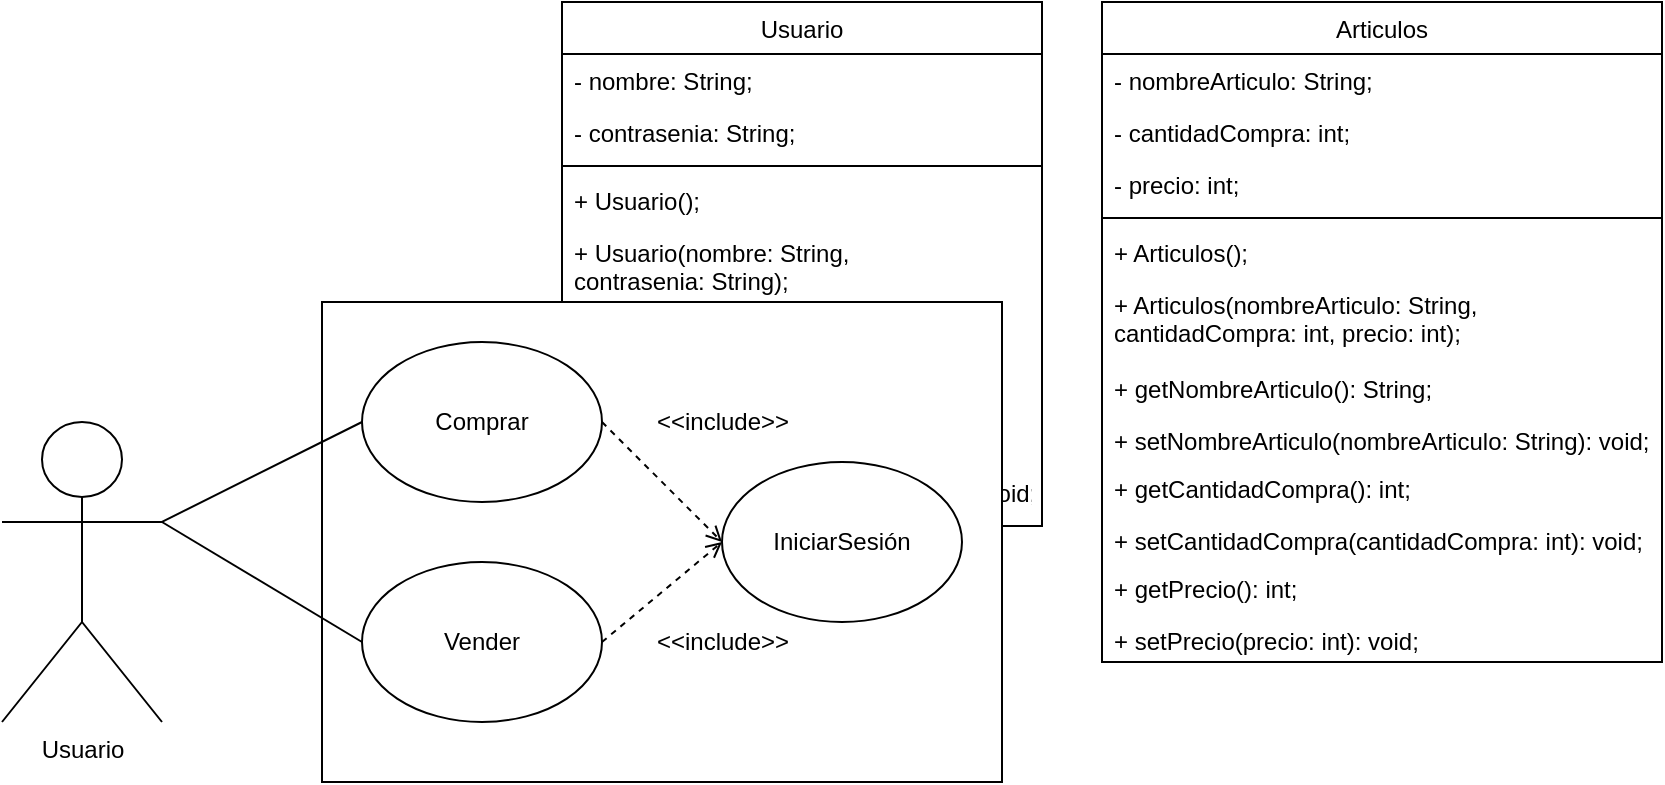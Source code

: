 <mxfile version="18.1.3" type="device"><diagram id="C5RBs43oDa-KdzZeNtuy" name="Page-1"><mxGraphModel dx="1422" dy="721" grid="1" gridSize="10" guides="1" tooltips="1" connect="1" arrows="1" fold="1" page="1" pageScale="1" pageWidth="827" pageHeight="1169" math="0" shadow="0"><root><mxCell id="WIyWlLk6GJQsqaUBKTNV-0"/><mxCell id="WIyWlLk6GJQsqaUBKTNV-1" parent="WIyWlLk6GJQsqaUBKTNV-0"/><mxCell id="hzacYp62pI-hYMOMu8jJ-4" value="Usuario" style="swimlane;fontStyle=0;align=center;verticalAlign=top;childLayout=stackLayout;horizontal=1;startSize=26;horizontalStack=0;resizeParent=1;resizeLast=0;collapsible=1;marginBottom=0;rounded=0;shadow=0;strokeWidth=1;" parent="WIyWlLk6GJQsqaUBKTNV-1" vertex="1"><mxGeometry x="470" y="40" width="240" height="262" as="geometry"><mxRectangle x="230" y="140" width="160" height="26" as="alternateBounds"/></mxGeometry></mxCell><mxCell id="hzacYp62pI-hYMOMu8jJ-5" value="- nombre: String;" style="text;align=left;verticalAlign=top;spacingLeft=4;spacingRight=4;overflow=hidden;rotatable=0;points=[[0,0.5],[1,0.5]];portConstraint=eastwest;" parent="hzacYp62pI-hYMOMu8jJ-4" vertex="1"><mxGeometry y="26" width="240" height="26" as="geometry"/></mxCell><mxCell id="hzacYp62pI-hYMOMu8jJ-6" value="- contrasenia: String;" style="text;align=left;verticalAlign=top;spacingLeft=4;spacingRight=4;overflow=hidden;rotatable=0;points=[[0,0.5],[1,0.5]];portConstraint=eastwest;rounded=0;shadow=0;html=0;" parent="hzacYp62pI-hYMOMu8jJ-4" vertex="1"><mxGeometry y="52" width="240" height="26" as="geometry"/></mxCell><mxCell id="hzacYp62pI-hYMOMu8jJ-8" value="" style="line;html=1;strokeWidth=1;align=left;verticalAlign=middle;spacingTop=-1;spacingLeft=3;spacingRight=3;rotatable=0;labelPosition=right;points=[];portConstraint=eastwest;" parent="hzacYp62pI-hYMOMu8jJ-4" vertex="1"><mxGeometry y="78" width="240" height="8" as="geometry"/></mxCell><mxCell id="hzacYp62pI-hYMOMu8jJ-16" value="+ Usuario();" style="text;strokeColor=none;fillColor=none;align=left;verticalAlign=top;spacingLeft=4;spacingRight=4;overflow=hidden;rotatable=0;points=[[0,0.5],[1,0.5]];portConstraint=eastwest;" parent="hzacYp62pI-hYMOMu8jJ-4" vertex="1"><mxGeometry y="86" width="240" height="26" as="geometry"/></mxCell><mxCell id="hzacYp62pI-hYMOMu8jJ-17" value="+ Usuario(nombre: String, &#10;contrasenia: String);" style="text;strokeColor=none;fillColor=none;align=left;verticalAlign=top;spacingLeft=4;spacingRight=4;overflow=hidden;rotatable=0;points=[[0,0.5],[1,0.5]];portConstraint=eastwest;" parent="hzacYp62pI-hYMOMu8jJ-4" vertex="1"><mxGeometry y="112" width="240" height="38" as="geometry"/></mxCell><mxCell id="hzacYp62pI-hYMOMu8jJ-18" value="+ getNombre(): String;" style="text;strokeColor=none;fillColor=none;align=left;verticalAlign=top;spacingLeft=4;spacingRight=4;overflow=hidden;rotatable=0;points=[[0,0.5],[1,0.5]];portConstraint=eastwest;" parent="hzacYp62pI-hYMOMu8jJ-4" vertex="1"><mxGeometry y="150" width="240" height="26" as="geometry"/></mxCell><mxCell id="hzacYp62pI-hYMOMu8jJ-19" value="+ setNombre(nombre: String): void;" style="text;strokeColor=none;fillColor=none;align=left;verticalAlign=top;spacingLeft=4;spacingRight=4;overflow=hidden;rotatable=0;points=[[0,0.5],[1,0.5]];portConstraint=eastwest;" parent="hzacYp62pI-hYMOMu8jJ-4" vertex="1"><mxGeometry y="176" width="240" height="30" as="geometry"/></mxCell><mxCell id="hzacYp62pI-hYMOMu8jJ-20" value="+ getContrasenia(): String;" style="text;strokeColor=none;fillColor=none;align=left;verticalAlign=top;spacingLeft=4;spacingRight=4;overflow=hidden;rotatable=0;points=[[0,0.5],[1,0.5]];portConstraint=eastwest;" parent="hzacYp62pI-hYMOMu8jJ-4" vertex="1"><mxGeometry y="206" width="240" height="26" as="geometry"/></mxCell><mxCell id="hzacYp62pI-hYMOMu8jJ-21" value="+ setContrasenia(contrasenia: String): void;" style="text;strokeColor=none;fillColor=none;align=left;verticalAlign=top;spacingLeft=4;spacingRight=4;overflow=hidden;rotatable=0;points=[[0,0.5],[1,0.5]];portConstraint=eastwest;" parent="hzacYp62pI-hYMOMu8jJ-4" vertex="1"><mxGeometry y="232" width="240" height="30" as="geometry"/></mxCell><mxCell id="hzacYp62pI-hYMOMu8jJ-10" value="Articulos" style="swimlane;fontStyle=0;align=center;verticalAlign=top;childLayout=stackLayout;horizontal=1;startSize=26;horizontalStack=0;resizeParent=1;resizeLast=0;collapsible=1;marginBottom=0;rounded=0;shadow=0;strokeWidth=1;" parent="WIyWlLk6GJQsqaUBKTNV-1" vertex="1"><mxGeometry x="740" y="40" width="280" height="330" as="geometry"><mxRectangle x="230" y="140" width="160" height="26" as="alternateBounds"/></mxGeometry></mxCell><mxCell id="hzacYp62pI-hYMOMu8jJ-11" value="- nombreArticulo: String;" style="text;align=left;verticalAlign=top;spacingLeft=4;spacingRight=4;overflow=hidden;rotatable=0;points=[[0,0.5],[1,0.5]];portConstraint=eastwest;" parent="hzacYp62pI-hYMOMu8jJ-10" vertex="1"><mxGeometry y="26" width="280" height="26" as="geometry"/></mxCell><mxCell id="hzacYp62pI-hYMOMu8jJ-12" value="- cantidadCompra: int;" style="text;align=left;verticalAlign=top;spacingLeft=4;spacingRight=4;overflow=hidden;rotatable=0;points=[[0,0.5],[1,0.5]];portConstraint=eastwest;rounded=0;shadow=0;html=0;" parent="hzacYp62pI-hYMOMu8jJ-10" vertex="1"><mxGeometry y="52" width="280" height="26" as="geometry"/></mxCell><mxCell id="hzacYp62pI-hYMOMu8jJ-22" value="- precio: int;" style="text;align=left;verticalAlign=top;spacingLeft=4;spacingRight=4;overflow=hidden;rotatable=0;points=[[0,0.5],[1,0.5]];portConstraint=eastwest;rounded=0;shadow=0;html=0;" parent="hzacYp62pI-hYMOMu8jJ-10" vertex="1"><mxGeometry y="78" width="280" height="26" as="geometry"/></mxCell><mxCell id="hzacYp62pI-hYMOMu8jJ-14" value="" style="line;html=1;strokeWidth=1;align=left;verticalAlign=middle;spacingTop=-1;spacingLeft=3;spacingRight=3;rotatable=0;labelPosition=right;points=[];portConstraint=eastwest;" parent="hzacYp62pI-hYMOMu8jJ-10" vertex="1"><mxGeometry y="104" width="280" height="8" as="geometry"/></mxCell><mxCell id="hzacYp62pI-hYMOMu8jJ-15" value="+ Articulos();" style="text;align=left;verticalAlign=top;spacingLeft=4;spacingRight=4;overflow=hidden;rotatable=0;points=[[0,0.5],[1,0.5]];portConstraint=eastwest;" parent="hzacYp62pI-hYMOMu8jJ-10" vertex="1"><mxGeometry y="112" width="280" height="26" as="geometry"/></mxCell><mxCell id="hzacYp62pI-hYMOMu8jJ-23" value="+ Articulos(nombreArticulo: String,&#10;cantidadCompra: int, precio: int);" style="text;align=left;verticalAlign=top;spacingLeft=4;spacingRight=4;overflow=hidden;rotatable=0;points=[[0,0.5],[1,0.5]];portConstraint=eastwest;" parent="hzacYp62pI-hYMOMu8jJ-10" vertex="1"><mxGeometry y="138" width="280" height="42" as="geometry"/></mxCell><mxCell id="hzacYp62pI-hYMOMu8jJ-24" value="+ getNombreArticulo(): String;" style="text;strokeColor=none;fillColor=none;align=left;verticalAlign=top;spacingLeft=4;spacingRight=4;overflow=hidden;rotatable=0;points=[[0,0.5],[1,0.5]];portConstraint=eastwest;" parent="hzacYp62pI-hYMOMu8jJ-10" vertex="1"><mxGeometry y="180" width="280" height="26" as="geometry"/></mxCell><mxCell id="hzacYp62pI-hYMOMu8jJ-25" value="+ setNombreArticulo(nombreArticulo: String): void;" style="text;strokeColor=none;fillColor=none;align=left;verticalAlign=top;spacingLeft=4;spacingRight=4;overflow=hidden;rotatable=0;points=[[0,0.5],[1,0.5]];portConstraint=eastwest;" parent="hzacYp62pI-hYMOMu8jJ-10" vertex="1"><mxGeometry y="206" width="280" height="24" as="geometry"/></mxCell><mxCell id="hzacYp62pI-hYMOMu8jJ-26" value="+ getCantidadCompra(): int;" style="text;strokeColor=none;fillColor=none;align=left;verticalAlign=top;spacingLeft=4;spacingRight=4;overflow=hidden;rotatable=0;points=[[0,0.5],[1,0.5]];portConstraint=eastwest;" parent="hzacYp62pI-hYMOMu8jJ-10" vertex="1"><mxGeometry y="230" width="280" height="26" as="geometry"/></mxCell><mxCell id="hzacYp62pI-hYMOMu8jJ-27" value="+ setCantidadCompra(cantidadCompra: int): void;" style="text;strokeColor=none;fillColor=none;align=left;verticalAlign=top;spacingLeft=4;spacingRight=4;overflow=hidden;rotatable=0;points=[[0,0.5],[1,0.5]];portConstraint=eastwest;" parent="hzacYp62pI-hYMOMu8jJ-10" vertex="1"><mxGeometry y="256" width="280" height="24" as="geometry"/></mxCell><mxCell id="hzacYp62pI-hYMOMu8jJ-28" value="+ getPrecio(): int;" style="text;strokeColor=none;fillColor=none;align=left;verticalAlign=top;spacingLeft=4;spacingRight=4;overflow=hidden;rotatable=0;points=[[0,0.5],[1,0.5]];portConstraint=eastwest;" parent="hzacYp62pI-hYMOMu8jJ-10" vertex="1"><mxGeometry y="280" width="280" height="26" as="geometry"/></mxCell><mxCell id="hzacYp62pI-hYMOMu8jJ-29" value="+ setPrecio(precio: int): void;" style="text;strokeColor=none;fillColor=none;align=left;verticalAlign=top;spacingLeft=4;spacingRight=4;overflow=hidden;rotatable=0;points=[[0,0.5],[1,0.5]];portConstraint=eastwest;" parent="hzacYp62pI-hYMOMu8jJ-10" vertex="1"><mxGeometry y="306" width="280" height="24" as="geometry"/></mxCell><mxCell id="8z7dG5LweyxRgkWCjwOx-0" value="Usuario" style="shape=umlActor;verticalLabelPosition=bottom;verticalAlign=top;html=1;outlineConnect=0;" vertex="1" parent="WIyWlLk6GJQsqaUBKTNV-1"><mxGeometry x="190" y="250" width="80" height="150" as="geometry"/></mxCell><mxCell id="8z7dG5LweyxRgkWCjwOx-1" value="" style="rounded=0;whiteSpace=wrap;html=1;" vertex="1" parent="WIyWlLk6GJQsqaUBKTNV-1"><mxGeometry x="350" y="190" width="340" height="240" as="geometry"/></mxCell><mxCell id="8z7dG5LweyxRgkWCjwOx-2" style="edgeStyle=none;rounded=0;orthogonalLoop=1;jettySize=auto;html=1;exitX=1;exitY=0.5;exitDx=0;exitDy=0;entryX=0;entryY=0.5;entryDx=0;entryDy=0;dashed=1;endArrow=open;endFill=0;" edge="1" parent="WIyWlLk6GJQsqaUBKTNV-1" source="8z7dG5LweyxRgkWCjwOx-4" target="8z7dG5LweyxRgkWCjwOx-8"><mxGeometry relative="1" as="geometry"/></mxCell><mxCell id="8z7dG5LweyxRgkWCjwOx-3" style="edgeStyle=none;rounded=0;orthogonalLoop=1;jettySize=auto;html=1;exitX=0;exitY=0.5;exitDx=0;exitDy=0;entryX=1;entryY=0.333;entryDx=0;entryDy=0;entryPerimeter=0;endArrow=none;endFill=0;" edge="1" parent="WIyWlLk6GJQsqaUBKTNV-1" source="8z7dG5LweyxRgkWCjwOx-4" target="8z7dG5LweyxRgkWCjwOx-0"><mxGeometry relative="1" as="geometry"/></mxCell><mxCell id="8z7dG5LweyxRgkWCjwOx-4" value="Comprar" style="ellipse;whiteSpace=wrap;html=1;" vertex="1" parent="WIyWlLk6GJQsqaUBKTNV-1"><mxGeometry x="370" y="210" width="120" height="80" as="geometry"/></mxCell><mxCell id="8z7dG5LweyxRgkWCjwOx-5" style="edgeStyle=none;rounded=0;orthogonalLoop=1;jettySize=auto;html=1;exitX=1;exitY=0.5;exitDx=0;exitDy=0;entryX=0;entryY=0.5;entryDx=0;entryDy=0;dashed=1;endArrow=open;endFill=0;" edge="1" parent="WIyWlLk6GJQsqaUBKTNV-1" source="8z7dG5LweyxRgkWCjwOx-7" target="8z7dG5LweyxRgkWCjwOx-8"><mxGeometry relative="1" as="geometry"/></mxCell><mxCell id="8z7dG5LweyxRgkWCjwOx-6" style="edgeStyle=none;rounded=0;orthogonalLoop=1;jettySize=auto;html=1;exitX=0;exitY=0.5;exitDx=0;exitDy=0;endArrow=none;endFill=0;" edge="1" parent="WIyWlLk6GJQsqaUBKTNV-1" source="8z7dG5LweyxRgkWCjwOx-7"><mxGeometry relative="1" as="geometry"><mxPoint x="270" y="300" as="targetPoint"/></mxGeometry></mxCell><mxCell id="8z7dG5LweyxRgkWCjwOx-7" value="Vender" style="ellipse;whiteSpace=wrap;html=1;" vertex="1" parent="WIyWlLk6GJQsqaUBKTNV-1"><mxGeometry x="370" y="320" width="120" height="80" as="geometry"/></mxCell><mxCell id="8z7dG5LweyxRgkWCjwOx-8" value="IniciarSesión" style="ellipse;whiteSpace=wrap;html=1;" vertex="1" parent="WIyWlLk6GJQsqaUBKTNV-1"><mxGeometry x="550" y="270" width="120" height="80" as="geometry"/></mxCell><mxCell id="8z7dG5LweyxRgkWCjwOx-9" value="&amp;lt;&amp;lt;include&amp;gt;&amp;gt;" style="text;html=1;align=center;verticalAlign=middle;resizable=0;points=[];autosize=1;strokeColor=none;fillColor=none;" vertex="1" parent="WIyWlLk6GJQsqaUBKTNV-1"><mxGeometry x="510" y="240" width="80" height="20" as="geometry"/></mxCell><mxCell id="8z7dG5LweyxRgkWCjwOx-10" value="&amp;lt;&amp;lt;include&amp;gt;&amp;gt;" style="text;html=1;align=center;verticalAlign=middle;resizable=0;points=[];autosize=1;strokeColor=none;fillColor=none;" vertex="1" parent="WIyWlLk6GJQsqaUBKTNV-1"><mxGeometry x="510" y="350" width="80" height="20" as="geometry"/></mxCell></root></mxGraphModel></diagram></mxfile>